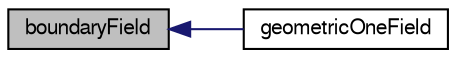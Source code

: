 digraph "boundaryField"
{
  bgcolor="transparent";
  edge [fontname="FreeSans",fontsize="10",labelfontname="FreeSans",labelfontsize="10"];
  node [fontname="FreeSans",fontsize="10",shape=record];
  rankdir="LR";
  Node20 [label="boundaryField",height=0.2,width=0.4,color="black", fillcolor="grey75", style="filled", fontcolor="black"];
  Node20 -> Node21 [dir="back",color="midnightblue",fontsize="10",style="solid",fontname="FreeSans"];
  Node21 [label="geometricOneField",height=0.2,width=0.4,color="black",URL="$a26546.html#af8e6825292e188aa354765d0bfb64e4b",tooltip="Construct null. "];
}
